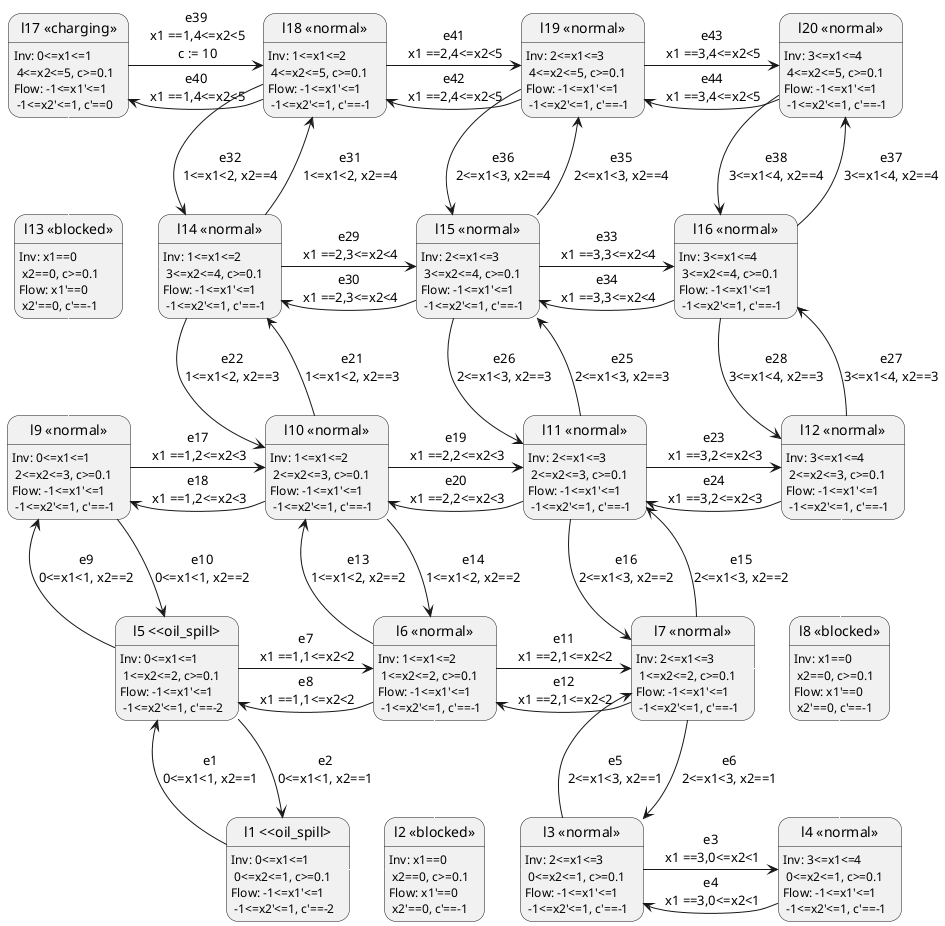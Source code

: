 @startuml model_24.puml
skinparam state {
  BackgroundColor<<normal>> White
  BackgroundColor<<barrier>> Red
  BackgroundColor<<oil_spill>> Yellow
  BackgroundColor<<charging>> Green
}

state "l1 <<oil_spill>" as loc1:Inv: 0<=x1<=1\n 0<=x2<=1, c>=0.1\nFlow: -1<=x1'<=1 \n -1<=x2'<=1, c'==-2
state "l2 <<blocked>>" as loc2:Inv: x1==0 \n x2==0, c>=0.1\nFlow: x1'==0 \n x2'==0, c'==-1
state "l3 <<normal>>" as loc3:Inv: 2<=x1<=3\n 0<=x2<=1, c>=0.1\nFlow: -1<=x1'<=1 \n -1<=x2'<=1, c'==-1
state "l4 <<normal>>" as loc4:Inv: 3<=x1<=4\n 0<=x2<=1, c>=0.1\nFlow: -1<=x1'<=1 \n -1<=x2'<=1, c'==-1
state "l5 <<oil_spill>" as loc5:Inv: 0<=x1<=1\n 1<=x2<=2, c>=0.1\nFlow: -1<=x1'<=1 \n -1<=x2'<=1, c'==-2
state "l6 <<normal>>" as loc6:Inv: 1<=x1<=2\n 1<=x2<=2, c>=0.1\nFlow: -1<=x1'<=1 \n -1<=x2'<=1, c'==-1
state "l7 <<normal>>" as loc7:Inv: 2<=x1<=3\n 1<=x2<=2, c>=0.1\nFlow: -1<=x1'<=1 \n -1<=x2'<=1, c'==-1
state "l8 <<blocked>>" as loc8:Inv: x1==0 \n x2==0, c>=0.1\nFlow: x1'==0 \n x2'==0, c'==-1
state "l9 <<normal>>" as loc9:Inv: 0<=x1<=1\n 2<=x2<=3, c>=0.1\nFlow: -1<=x1'<=1 \n -1<=x2'<=1, c'==-1
state "l10 <<normal>>" as loc10:Inv: 1<=x1<=2\n 2<=x2<=3, c>=0.1\nFlow: -1<=x1'<=1 \n -1<=x2'<=1, c'==-1
state "l11 <<normal>>" as loc11:Inv: 2<=x1<=3\n 2<=x2<=3, c>=0.1\nFlow: -1<=x1'<=1 \n -1<=x2'<=1, c'==-1
state "l12 <<normal>>" as loc12:Inv: 3<=x1<=4\n 2<=x2<=3, c>=0.1\nFlow: -1<=x1'<=1 \n -1<=x2'<=1, c'==-1
state "l13 <<blocked>>" as loc13:Inv: x1==0 \n x2==0, c>=0.1\nFlow: x1'==0 \n x2'==0, c'==-1
state "l14 <<normal>>" as loc14:Inv: 1<=x1<=2\n 3<=x2<=4, c>=0.1\nFlow: -1<=x1'<=1 \n -1<=x2'<=1, c'==-1
state "l15 <<normal>>" as loc15:Inv: 2<=x1<=3\n 3<=x2<=4, c>=0.1\nFlow: -1<=x1'<=1 \n -1<=x2'<=1, c'==-1
state "l16 <<normal>>" as loc16:Inv: 3<=x1<=4\n 3<=x2<=4, c>=0.1\nFlow: -1<=x1'<=1 \n -1<=x2'<=1, c'==-1
state "l17 <<charging>>" as loc17:Inv: 0<=x1<=1\n 4<=x2<=5, c>=0.1\nFlow: -1<=x1'<=1 \n -1<=x2'<=1, c'==0
state "l18 <<normal>>" as loc18:Inv: 1<=x1<=2\n 4<=x2<=5, c>=0.1\nFlow: -1<=x1'<=1 \n -1<=x2'<=1, c'==-1
state "l19 <<normal>>" as loc19:Inv: 2<=x1<=3\n 4<=x2<=5, c>=0.1\nFlow: -1<=x1'<=1 \n -1<=x2'<=1, c'==-1
state "l20 <<normal>>" as loc20:Inv: 3<=x1<=4\n 4<=x2<=5, c>=0.1\nFlow: -1<=x1'<=1 \n -1<=x2'<=1, c'==-1

loc1-right[#white]->loc2
loc1 -up-> loc5: e1\n0<=x1<1, x2==1
loc5 -down-> loc1: e2\n0<=x1<1, x2==1
loc2-right[#white]->loc3
loc2-up[#white]->loc6
loc3 -right-> loc4: e3\n x1 ==3,0<=x2<1
loc4 -left-> loc3: e4\n x1 ==3,0<=x2<1
loc3 -up-> loc7: e5\n2<=x1<3, x2==1
loc7 -down-> loc3: e6\n2<=x1<3, x2==1
loc4-up[#white]->loc8
loc5 -right-> loc6: e7\n x1 ==1,1<=x2<2
loc6 -left-> loc5: e8\n x1 ==1,1<=x2<2
loc5 -up-> loc9: e9\n0<=x1<1, x2==2
loc9 -down-> loc5: e10\n0<=x1<1, x2==2
loc6 -right-> loc7: e11\n x1 ==2,1<=x2<2
loc7 -left-> loc6: e12\n x1 ==2,1<=x2<2
loc6 -up-> loc10: e13\n1<=x1<2, x2==2
loc10 -down-> loc6: e14\n1<=x1<2, x2==2
loc7-right[#white]->loc8
loc7 -up-> loc11: e15\n2<=x1<3, x2==2
loc11 -down-> loc7: e16\n2<=x1<3, x2==2
loc8-up[#white]->loc12
loc9 -right-> loc10: e17\n x1 ==1,2<=x2<3
loc10 -left-> loc9: e18\n x1 ==1,2<=x2<3
loc9-up[#white]->loc13
loc10 -right-> loc11: e19\n x1 ==2,2<=x2<3
loc11 -left-> loc10: e20\n x1 ==2,2<=x2<3
loc10 -up-> loc14: e21\n1<=x1<2, x2==3
loc14 -down-> loc10: e22\n1<=x1<2, x2==3
loc11 -right-> loc12: e23\n x1 ==3,2<=x2<3
loc12 -left-> loc11: e24\n x1 ==3,2<=x2<3
loc11 -up-> loc15: e25\n2<=x1<3, x2==3
loc15 -down-> loc11: e26\n2<=x1<3, x2==3
loc12 -up-> loc16: e27\n3<=x1<4, x2==3
loc16 -down-> loc12: e28\n3<=x1<4, x2==3
loc13-right[#white]->loc14
loc13-up[#white]->loc17
loc14 -right-> loc15: e29\n x1 ==2,3<=x2<4
loc15 -left-> loc14: e30\n x1 ==2,3<=x2<4
loc14 -up-> loc18: e31\n1<=x1<2, x2==4
loc18 -down-> loc14: e32\n1<=x1<2, x2==4
loc15 -right-> loc16: e33\n x1 ==3,3<=x2<4
loc16 -left-> loc15: e34\n x1 ==3,3<=x2<4
loc15 -up-> loc19: e35\n2<=x1<3, x2==4
loc19 -down-> loc15: e36\n2<=x1<3, x2==4
loc16 -up-> loc20: e37\n3<=x1<4, x2==4
loc20 -down-> loc16: e38\n3<=x1<4, x2==4
loc17 -right-> loc18: e39\n x1 ==1,4<=x2<5\n c := 10
loc18 -left-> loc17: e40\n x1 ==1,4<=x2<5
loc18 -right-> loc19: e41\n x1 ==2,4<=x2<5
loc19 -left-> loc18: e42\n x1 ==2,4<=x2<5
loc19 -right-> loc20: e43\n x1 ==3,4<=x2<5
loc20 -left-> loc19: e44\n x1 ==3,4<=x2<5
@enduml
